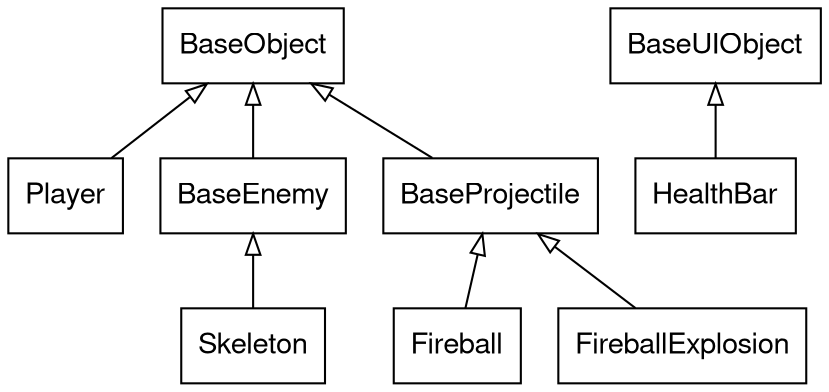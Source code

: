 digraph inheritance {
    node [shape=box fontname="Helvetica,Arial,sans-serif"]
    edge [dir=back arrowtail=empty]

    BaseObject->{Player, BaseEnemy, BaseProjectile}
    BaseProjectile->{Fireball, FireballExplosion}
    BaseEnemy->Skeleton

    BaseUIObject->HealthBar
}

// use `dot -Tpng -O inheritance.gv` to generate a .png